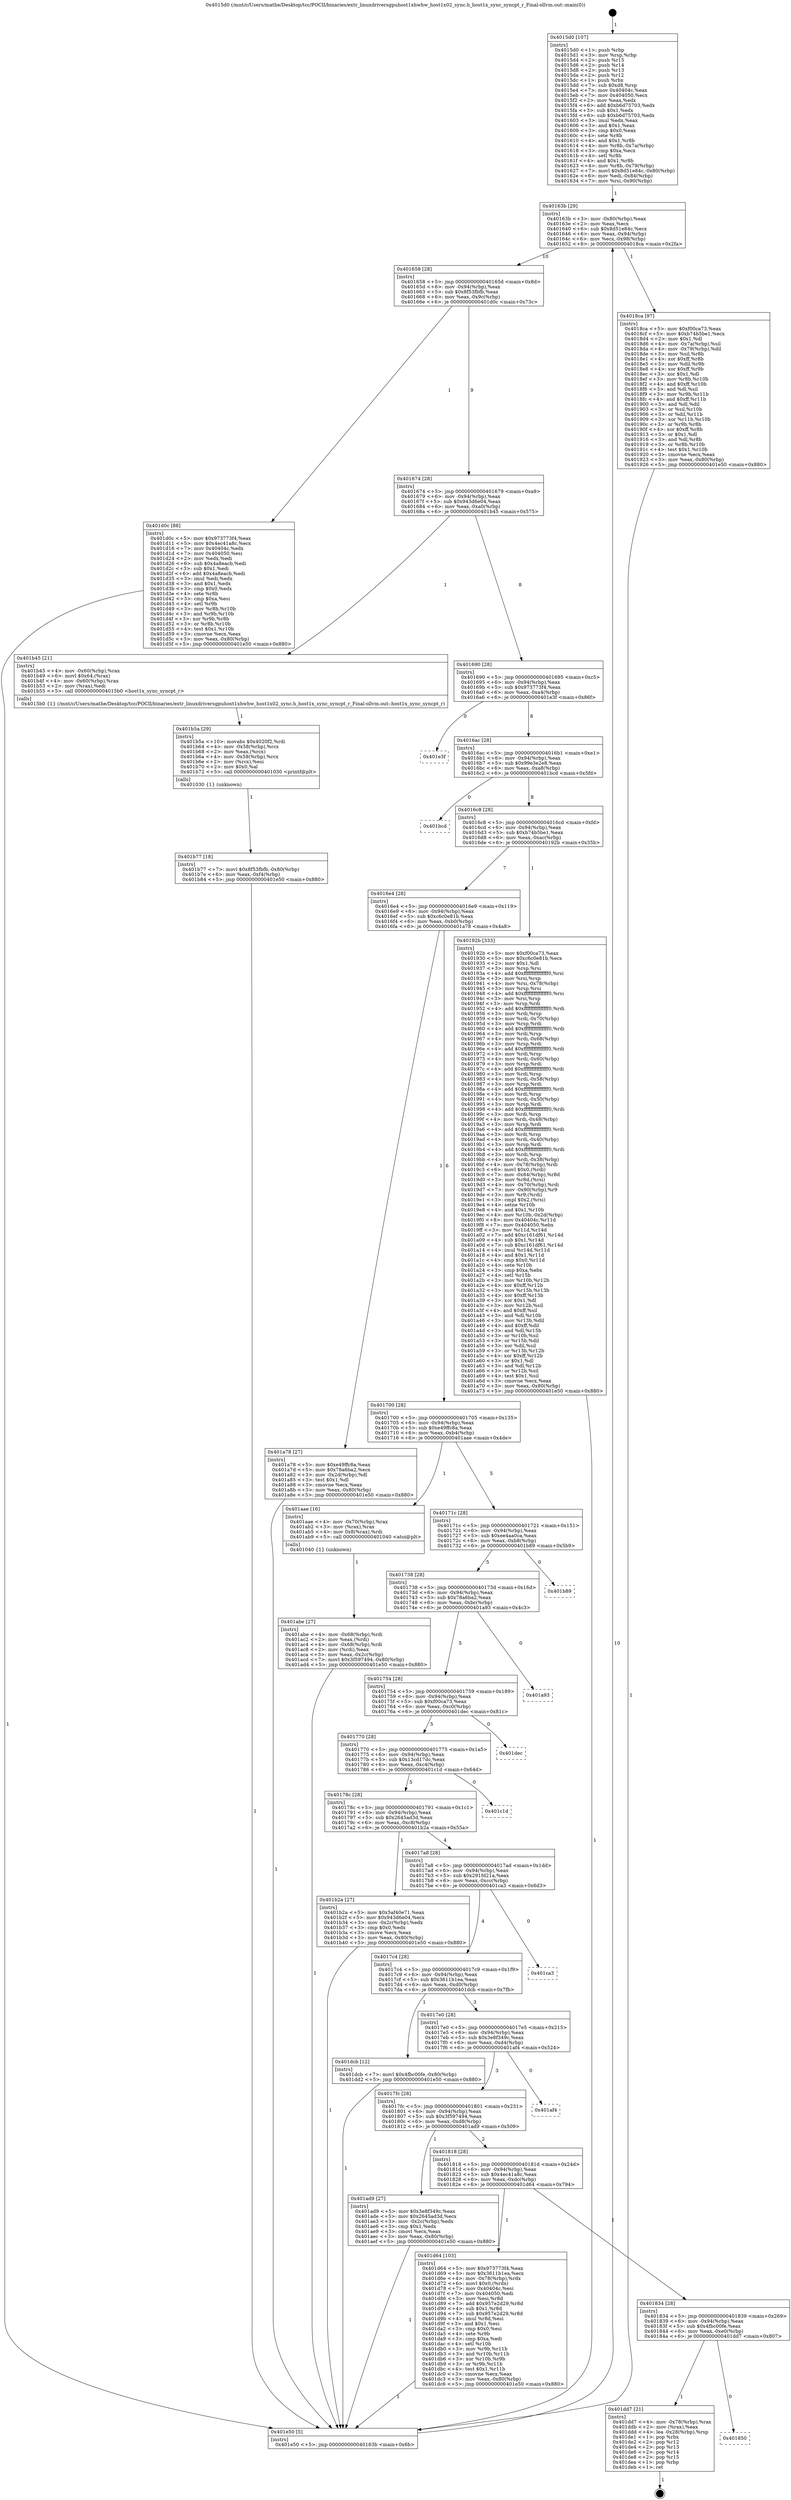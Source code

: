 digraph "0x4015d0" {
  label = "0x4015d0 (/mnt/c/Users/mathe/Desktop/tcc/POCII/binaries/extr_linuxdriversgpuhost1xhwhw_host1x02_sync.h_host1x_sync_syncpt_r_Final-ollvm.out::main(0))"
  labelloc = "t"
  node[shape=record]

  Entry [label="",width=0.3,height=0.3,shape=circle,fillcolor=black,style=filled]
  "0x40163b" [label="{
     0x40163b [29]\l
     | [instrs]\l
     &nbsp;&nbsp;0x40163b \<+3\>: mov -0x80(%rbp),%eax\l
     &nbsp;&nbsp;0x40163e \<+2\>: mov %eax,%ecx\l
     &nbsp;&nbsp;0x401640 \<+6\>: sub $0x8d51e84c,%ecx\l
     &nbsp;&nbsp;0x401646 \<+6\>: mov %eax,-0x94(%rbp)\l
     &nbsp;&nbsp;0x40164c \<+6\>: mov %ecx,-0x98(%rbp)\l
     &nbsp;&nbsp;0x401652 \<+6\>: je 00000000004018ca \<main+0x2fa\>\l
  }"]
  "0x4018ca" [label="{
     0x4018ca [97]\l
     | [instrs]\l
     &nbsp;&nbsp;0x4018ca \<+5\>: mov $0xf00ca73,%eax\l
     &nbsp;&nbsp;0x4018cf \<+5\>: mov $0xb74b5be1,%ecx\l
     &nbsp;&nbsp;0x4018d4 \<+2\>: mov $0x1,%dl\l
     &nbsp;&nbsp;0x4018d6 \<+4\>: mov -0x7a(%rbp),%sil\l
     &nbsp;&nbsp;0x4018da \<+4\>: mov -0x79(%rbp),%dil\l
     &nbsp;&nbsp;0x4018de \<+3\>: mov %sil,%r8b\l
     &nbsp;&nbsp;0x4018e1 \<+4\>: xor $0xff,%r8b\l
     &nbsp;&nbsp;0x4018e5 \<+3\>: mov %dil,%r9b\l
     &nbsp;&nbsp;0x4018e8 \<+4\>: xor $0xff,%r9b\l
     &nbsp;&nbsp;0x4018ec \<+3\>: xor $0x1,%dl\l
     &nbsp;&nbsp;0x4018ef \<+3\>: mov %r8b,%r10b\l
     &nbsp;&nbsp;0x4018f2 \<+4\>: and $0xff,%r10b\l
     &nbsp;&nbsp;0x4018f6 \<+3\>: and %dl,%sil\l
     &nbsp;&nbsp;0x4018f9 \<+3\>: mov %r9b,%r11b\l
     &nbsp;&nbsp;0x4018fc \<+4\>: and $0xff,%r11b\l
     &nbsp;&nbsp;0x401900 \<+3\>: and %dl,%dil\l
     &nbsp;&nbsp;0x401903 \<+3\>: or %sil,%r10b\l
     &nbsp;&nbsp;0x401906 \<+3\>: or %dil,%r11b\l
     &nbsp;&nbsp;0x401909 \<+3\>: xor %r11b,%r10b\l
     &nbsp;&nbsp;0x40190c \<+3\>: or %r9b,%r8b\l
     &nbsp;&nbsp;0x40190f \<+4\>: xor $0xff,%r8b\l
     &nbsp;&nbsp;0x401913 \<+3\>: or $0x1,%dl\l
     &nbsp;&nbsp;0x401916 \<+3\>: and %dl,%r8b\l
     &nbsp;&nbsp;0x401919 \<+3\>: or %r8b,%r10b\l
     &nbsp;&nbsp;0x40191c \<+4\>: test $0x1,%r10b\l
     &nbsp;&nbsp;0x401920 \<+3\>: cmovne %ecx,%eax\l
     &nbsp;&nbsp;0x401923 \<+3\>: mov %eax,-0x80(%rbp)\l
     &nbsp;&nbsp;0x401926 \<+5\>: jmp 0000000000401e50 \<main+0x880\>\l
  }"]
  "0x401658" [label="{
     0x401658 [28]\l
     | [instrs]\l
     &nbsp;&nbsp;0x401658 \<+5\>: jmp 000000000040165d \<main+0x8d\>\l
     &nbsp;&nbsp;0x40165d \<+6\>: mov -0x94(%rbp),%eax\l
     &nbsp;&nbsp;0x401663 \<+5\>: sub $0x8f53fbfb,%eax\l
     &nbsp;&nbsp;0x401668 \<+6\>: mov %eax,-0x9c(%rbp)\l
     &nbsp;&nbsp;0x40166e \<+6\>: je 0000000000401d0c \<main+0x73c\>\l
  }"]
  "0x401e50" [label="{
     0x401e50 [5]\l
     | [instrs]\l
     &nbsp;&nbsp;0x401e50 \<+5\>: jmp 000000000040163b \<main+0x6b\>\l
  }"]
  "0x4015d0" [label="{
     0x4015d0 [107]\l
     | [instrs]\l
     &nbsp;&nbsp;0x4015d0 \<+1\>: push %rbp\l
     &nbsp;&nbsp;0x4015d1 \<+3\>: mov %rsp,%rbp\l
     &nbsp;&nbsp;0x4015d4 \<+2\>: push %r15\l
     &nbsp;&nbsp;0x4015d6 \<+2\>: push %r14\l
     &nbsp;&nbsp;0x4015d8 \<+2\>: push %r13\l
     &nbsp;&nbsp;0x4015da \<+2\>: push %r12\l
     &nbsp;&nbsp;0x4015dc \<+1\>: push %rbx\l
     &nbsp;&nbsp;0x4015dd \<+7\>: sub $0xd8,%rsp\l
     &nbsp;&nbsp;0x4015e4 \<+7\>: mov 0x40404c,%eax\l
     &nbsp;&nbsp;0x4015eb \<+7\>: mov 0x404050,%ecx\l
     &nbsp;&nbsp;0x4015f2 \<+2\>: mov %eax,%edx\l
     &nbsp;&nbsp;0x4015f4 \<+6\>: add $0xb6d75703,%edx\l
     &nbsp;&nbsp;0x4015fa \<+3\>: sub $0x1,%edx\l
     &nbsp;&nbsp;0x4015fd \<+6\>: sub $0xb6d75703,%edx\l
     &nbsp;&nbsp;0x401603 \<+3\>: imul %edx,%eax\l
     &nbsp;&nbsp;0x401606 \<+3\>: and $0x1,%eax\l
     &nbsp;&nbsp;0x401609 \<+3\>: cmp $0x0,%eax\l
     &nbsp;&nbsp;0x40160c \<+4\>: sete %r8b\l
     &nbsp;&nbsp;0x401610 \<+4\>: and $0x1,%r8b\l
     &nbsp;&nbsp;0x401614 \<+4\>: mov %r8b,-0x7a(%rbp)\l
     &nbsp;&nbsp;0x401618 \<+3\>: cmp $0xa,%ecx\l
     &nbsp;&nbsp;0x40161b \<+4\>: setl %r8b\l
     &nbsp;&nbsp;0x40161f \<+4\>: and $0x1,%r8b\l
     &nbsp;&nbsp;0x401623 \<+4\>: mov %r8b,-0x79(%rbp)\l
     &nbsp;&nbsp;0x401627 \<+7\>: movl $0x8d51e84c,-0x80(%rbp)\l
     &nbsp;&nbsp;0x40162e \<+6\>: mov %edi,-0x84(%rbp)\l
     &nbsp;&nbsp;0x401634 \<+7\>: mov %rsi,-0x90(%rbp)\l
  }"]
  Exit [label="",width=0.3,height=0.3,shape=circle,fillcolor=black,style=filled,peripheries=2]
  "0x401d0c" [label="{
     0x401d0c [88]\l
     | [instrs]\l
     &nbsp;&nbsp;0x401d0c \<+5\>: mov $0x973773f4,%eax\l
     &nbsp;&nbsp;0x401d11 \<+5\>: mov $0x4ec41a8c,%ecx\l
     &nbsp;&nbsp;0x401d16 \<+7\>: mov 0x40404c,%edx\l
     &nbsp;&nbsp;0x401d1d \<+7\>: mov 0x404050,%esi\l
     &nbsp;&nbsp;0x401d24 \<+2\>: mov %edx,%edi\l
     &nbsp;&nbsp;0x401d26 \<+6\>: sub $0x4a8eacb,%edi\l
     &nbsp;&nbsp;0x401d2c \<+3\>: sub $0x1,%edi\l
     &nbsp;&nbsp;0x401d2f \<+6\>: add $0x4a8eacb,%edi\l
     &nbsp;&nbsp;0x401d35 \<+3\>: imul %edi,%edx\l
     &nbsp;&nbsp;0x401d38 \<+3\>: and $0x1,%edx\l
     &nbsp;&nbsp;0x401d3b \<+3\>: cmp $0x0,%edx\l
     &nbsp;&nbsp;0x401d3e \<+4\>: sete %r8b\l
     &nbsp;&nbsp;0x401d42 \<+3\>: cmp $0xa,%esi\l
     &nbsp;&nbsp;0x401d45 \<+4\>: setl %r9b\l
     &nbsp;&nbsp;0x401d49 \<+3\>: mov %r8b,%r10b\l
     &nbsp;&nbsp;0x401d4c \<+3\>: and %r9b,%r10b\l
     &nbsp;&nbsp;0x401d4f \<+3\>: xor %r9b,%r8b\l
     &nbsp;&nbsp;0x401d52 \<+3\>: or %r8b,%r10b\l
     &nbsp;&nbsp;0x401d55 \<+4\>: test $0x1,%r10b\l
     &nbsp;&nbsp;0x401d59 \<+3\>: cmovne %ecx,%eax\l
     &nbsp;&nbsp;0x401d5c \<+3\>: mov %eax,-0x80(%rbp)\l
     &nbsp;&nbsp;0x401d5f \<+5\>: jmp 0000000000401e50 \<main+0x880\>\l
  }"]
  "0x401674" [label="{
     0x401674 [28]\l
     | [instrs]\l
     &nbsp;&nbsp;0x401674 \<+5\>: jmp 0000000000401679 \<main+0xa9\>\l
     &nbsp;&nbsp;0x401679 \<+6\>: mov -0x94(%rbp),%eax\l
     &nbsp;&nbsp;0x40167f \<+5\>: sub $0x943d6e04,%eax\l
     &nbsp;&nbsp;0x401684 \<+6\>: mov %eax,-0xa0(%rbp)\l
     &nbsp;&nbsp;0x40168a \<+6\>: je 0000000000401b45 \<main+0x575\>\l
  }"]
  "0x401850" [label="{
     0x401850\l
  }", style=dashed]
  "0x401b45" [label="{
     0x401b45 [21]\l
     | [instrs]\l
     &nbsp;&nbsp;0x401b45 \<+4\>: mov -0x60(%rbp),%rax\l
     &nbsp;&nbsp;0x401b49 \<+6\>: movl $0x64,(%rax)\l
     &nbsp;&nbsp;0x401b4f \<+4\>: mov -0x60(%rbp),%rax\l
     &nbsp;&nbsp;0x401b53 \<+2\>: mov (%rax),%edi\l
     &nbsp;&nbsp;0x401b55 \<+5\>: call 00000000004015b0 \<host1x_sync_syncpt_r\>\l
     | [calls]\l
     &nbsp;&nbsp;0x4015b0 \{1\} (/mnt/c/Users/mathe/Desktop/tcc/POCII/binaries/extr_linuxdriversgpuhost1xhwhw_host1x02_sync.h_host1x_sync_syncpt_r_Final-ollvm.out::host1x_sync_syncpt_r)\l
  }"]
  "0x401690" [label="{
     0x401690 [28]\l
     | [instrs]\l
     &nbsp;&nbsp;0x401690 \<+5\>: jmp 0000000000401695 \<main+0xc5\>\l
     &nbsp;&nbsp;0x401695 \<+6\>: mov -0x94(%rbp),%eax\l
     &nbsp;&nbsp;0x40169b \<+5\>: sub $0x973773f4,%eax\l
     &nbsp;&nbsp;0x4016a0 \<+6\>: mov %eax,-0xa4(%rbp)\l
     &nbsp;&nbsp;0x4016a6 \<+6\>: je 0000000000401e3f \<main+0x86f\>\l
  }"]
  "0x401dd7" [label="{
     0x401dd7 [21]\l
     | [instrs]\l
     &nbsp;&nbsp;0x401dd7 \<+4\>: mov -0x78(%rbp),%rax\l
     &nbsp;&nbsp;0x401ddb \<+2\>: mov (%rax),%eax\l
     &nbsp;&nbsp;0x401ddd \<+4\>: lea -0x28(%rbp),%rsp\l
     &nbsp;&nbsp;0x401de1 \<+1\>: pop %rbx\l
     &nbsp;&nbsp;0x401de2 \<+2\>: pop %r12\l
     &nbsp;&nbsp;0x401de4 \<+2\>: pop %r13\l
     &nbsp;&nbsp;0x401de6 \<+2\>: pop %r14\l
     &nbsp;&nbsp;0x401de8 \<+2\>: pop %r15\l
     &nbsp;&nbsp;0x401dea \<+1\>: pop %rbp\l
     &nbsp;&nbsp;0x401deb \<+1\>: ret\l
  }"]
  "0x401e3f" [label="{
     0x401e3f\l
  }", style=dashed]
  "0x4016ac" [label="{
     0x4016ac [28]\l
     | [instrs]\l
     &nbsp;&nbsp;0x4016ac \<+5\>: jmp 00000000004016b1 \<main+0xe1\>\l
     &nbsp;&nbsp;0x4016b1 \<+6\>: mov -0x94(%rbp),%eax\l
     &nbsp;&nbsp;0x4016b7 \<+5\>: sub $0x99e3e2e8,%eax\l
     &nbsp;&nbsp;0x4016bc \<+6\>: mov %eax,-0xa8(%rbp)\l
     &nbsp;&nbsp;0x4016c2 \<+6\>: je 0000000000401bcd \<main+0x5fd\>\l
  }"]
  "0x401834" [label="{
     0x401834 [28]\l
     | [instrs]\l
     &nbsp;&nbsp;0x401834 \<+5\>: jmp 0000000000401839 \<main+0x269\>\l
     &nbsp;&nbsp;0x401839 \<+6\>: mov -0x94(%rbp),%eax\l
     &nbsp;&nbsp;0x40183f \<+5\>: sub $0x4fbc00fe,%eax\l
     &nbsp;&nbsp;0x401844 \<+6\>: mov %eax,-0xe0(%rbp)\l
     &nbsp;&nbsp;0x40184a \<+6\>: je 0000000000401dd7 \<main+0x807\>\l
  }"]
  "0x401bcd" [label="{
     0x401bcd\l
  }", style=dashed]
  "0x4016c8" [label="{
     0x4016c8 [28]\l
     | [instrs]\l
     &nbsp;&nbsp;0x4016c8 \<+5\>: jmp 00000000004016cd \<main+0xfd\>\l
     &nbsp;&nbsp;0x4016cd \<+6\>: mov -0x94(%rbp),%eax\l
     &nbsp;&nbsp;0x4016d3 \<+5\>: sub $0xb74b5be1,%eax\l
     &nbsp;&nbsp;0x4016d8 \<+6\>: mov %eax,-0xac(%rbp)\l
     &nbsp;&nbsp;0x4016de \<+6\>: je 000000000040192b \<main+0x35b\>\l
  }"]
  "0x401d64" [label="{
     0x401d64 [103]\l
     | [instrs]\l
     &nbsp;&nbsp;0x401d64 \<+5\>: mov $0x973773f4,%eax\l
     &nbsp;&nbsp;0x401d69 \<+5\>: mov $0x3611b1ea,%ecx\l
     &nbsp;&nbsp;0x401d6e \<+4\>: mov -0x78(%rbp),%rdx\l
     &nbsp;&nbsp;0x401d72 \<+6\>: movl $0x0,(%rdx)\l
     &nbsp;&nbsp;0x401d78 \<+7\>: mov 0x40404c,%esi\l
     &nbsp;&nbsp;0x401d7f \<+7\>: mov 0x404050,%edi\l
     &nbsp;&nbsp;0x401d86 \<+3\>: mov %esi,%r8d\l
     &nbsp;&nbsp;0x401d89 \<+7\>: add $0x957e2d29,%r8d\l
     &nbsp;&nbsp;0x401d90 \<+4\>: sub $0x1,%r8d\l
     &nbsp;&nbsp;0x401d94 \<+7\>: sub $0x957e2d29,%r8d\l
     &nbsp;&nbsp;0x401d9b \<+4\>: imul %r8d,%esi\l
     &nbsp;&nbsp;0x401d9f \<+3\>: and $0x1,%esi\l
     &nbsp;&nbsp;0x401da2 \<+3\>: cmp $0x0,%esi\l
     &nbsp;&nbsp;0x401da5 \<+4\>: sete %r9b\l
     &nbsp;&nbsp;0x401da9 \<+3\>: cmp $0xa,%edi\l
     &nbsp;&nbsp;0x401dac \<+4\>: setl %r10b\l
     &nbsp;&nbsp;0x401db0 \<+3\>: mov %r9b,%r11b\l
     &nbsp;&nbsp;0x401db3 \<+3\>: and %r10b,%r11b\l
     &nbsp;&nbsp;0x401db6 \<+3\>: xor %r10b,%r9b\l
     &nbsp;&nbsp;0x401db9 \<+3\>: or %r9b,%r11b\l
     &nbsp;&nbsp;0x401dbc \<+4\>: test $0x1,%r11b\l
     &nbsp;&nbsp;0x401dc0 \<+3\>: cmovne %ecx,%eax\l
     &nbsp;&nbsp;0x401dc3 \<+3\>: mov %eax,-0x80(%rbp)\l
     &nbsp;&nbsp;0x401dc6 \<+5\>: jmp 0000000000401e50 \<main+0x880\>\l
  }"]
  "0x40192b" [label="{
     0x40192b [333]\l
     | [instrs]\l
     &nbsp;&nbsp;0x40192b \<+5\>: mov $0xf00ca73,%eax\l
     &nbsp;&nbsp;0x401930 \<+5\>: mov $0xc6c0e81b,%ecx\l
     &nbsp;&nbsp;0x401935 \<+2\>: mov $0x1,%dl\l
     &nbsp;&nbsp;0x401937 \<+3\>: mov %rsp,%rsi\l
     &nbsp;&nbsp;0x40193a \<+4\>: add $0xfffffffffffffff0,%rsi\l
     &nbsp;&nbsp;0x40193e \<+3\>: mov %rsi,%rsp\l
     &nbsp;&nbsp;0x401941 \<+4\>: mov %rsi,-0x78(%rbp)\l
     &nbsp;&nbsp;0x401945 \<+3\>: mov %rsp,%rsi\l
     &nbsp;&nbsp;0x401948 \<+4\>: add $0xfffffffffffffff0,%rsi\l
     &nbsp;&nbsp;0x40194c \<+3\>: mov %rsi,%rsp\l
     &nbsp;&nbsp;0x40194f \<+3\>: mov %rsp,%rdi\l
     &nbsp;&nbsp;0x401952 \<+4\>: add $0xfffffffffffffff0,%rdi\l
     &nbsp;&nbsp;0x401956 \<+3\>: mov %rdi,%rsp\l
     &nbsp;&nbsp;0x401959 \<+4\>: mov %rdi,-0x70(%rbp)\l
     &nbsp;&nbsp;0x40195d \<+3\>: mov %rsp,%rdi\l
     &nbsp;&nbsp;0x401960 \<+4\>: add $0xfffffffffffffff0,%rdi\l
     &nbsp;&nbsp;0x401964 \<+3\>: mov %rdi,%rsp\l
     &nbsp;&nbsp;0x401967 \<+4\>: mov %rdi,-0x68(%rbp)\l
     &nbsp;&nbsp;0x40196b \<+3\>: mov %rsp,%rdi\l
     &nbsp;&nbsp;0x40196e \<+4\>: add $0xfffffffffffffff0,%rdi\l
     &nbsp;&nbsp;0x401972 \<+3\>: mov %rdi,%rsp\l
     &nbsp;&nbsp;0x401975 \<+4\>: mov %rdi,-0x60(%rbp)\l
     &nbsp;&nbsp;0x401979 \<+3\>: mov %rsp,%rdi\l
     &nbsp;&nbsp;0x40197c \<+4\>: add $0xfffffffffffffff0,%rdi\l
     &nbsp;&nbsp;0x401980 \<+3\>: mov %rdi,%rsp\l
     &nbsp;&nbsp;0x401983 \<+4\>: mov %rdi,-0x58(%rbp)\l
     &nbsp;&nbsp;0x401987 \<+3\>: mov %rsp,%rdi\l
     &nbsp;&nbsp;0x40198a \<+4\>: add $0xfffffffffffffff0,%rdi\l
     &nbsp;&nbsp;0x40198e \<+3\>: mov %rdi,%rsp\l
     &nbsp;&nbsp;0x401991 \<+4\>: mov %rdi,-0x50(%rbp)\l
     &nbsp;&nbsp;0x401995 \<+3\>: mov %rsp,%rdi\l
     &nbsp;&nbsp;0x401998 \<+4\>: add $0xfffffffffffffff0,%rdi\l
     &nbsp;&nbsp;0x40199c \<+3\>: mov %rdi,%rsp\l
     &nbsp;&nbsp;0x40199f \<+4\>: mov %rdi,-0x48(%rbp)\l
     &nbsp;&nbsp;0x4019a3 \<+3\>: mov %rsp,%rdi\l
     &nbsp;&nbsp;0x4019a6 \<+4\>: add $0xfffffffffffffff0,%rdi\l
     &nbsp;&nbsp;0x4019aa \<+3\>: mov %rdi,%rsp\l
     &nbsp;&nbsp;0x4019ad \<+4\>: mov %rdi,-0x40(%rbp)\l
     &nbsp;&nbsp;0x4019b1 \<+3\>: mov %rsp,%rdi\l
     &nbsp;&nbsp;0x4019b4 \<+4\>: add $0xfffffffffffffff0,%rdi\l
     &nbsp;&nbsp;0x4019b8 \<+3\>: mov %rdi,%rsp\l
     &nbsp;&nbsp;0x4019bb \<+4\>: mov %rdi,-0x38(%rbp)\l
     &nbsp;&nbsp;0x4019bf \<+4\>: mov -0x78(%rbp),%rdi\l
     &nbsp;&nbsp;0x4019c3 \<+6\>: movl $0x0,(%rdi)\l
     &nbsp;&nbsp;0x4019c9 \<+7\>: mov -0x84(%rbp),%r8d\l
     &nbsp;&nbsp;0x4019d0 \<+3\>: mov %r8d,(%rsi)\l
     &nbsp;&nbsp;0x4019d3 \<+4\>: mov -0x70(%rbp),%rdi\l
     &nbsp;&nbsp;0x4019d7 \<+7\>: mov -0x90(%rbp),%r9\l
     &nbsp;&nbsp;0x4019de \<+3\>: mov %r9,(%rdi)\l
     &nbsp;&nbsp;0x4019e1 \<+3\>: cmpl $0x2,(%rsi)\l
     &nbsp;&nbsp;0x4019e4 \<+4\>: setne %r10b\l
     &nbsp;&nbsp;0x4019e8 \<+4\>: and $0x1,%r10b\l
     &nbsp;&nbsp;0x4019ec \<+4\>: mov %r10b,-0x2d(%rbp)\l
     &nbsp;&nbsp;0x4019f0 \<+8\>: mov 0x40404c,%r11d\l
     &nbsp;&nbsp;0x4019f8 \<+7\>: mov 0x404050,%ebx\l
     &nbsp;&nbsp;0x4019ff \<+3\>: mov %r11d,%r14d\l
     &nbsp;&nbsp;0x401a02 \<+7\>: add $0xc161df61,%r14d\l
     &nbsp;&nbsp;0x401a09 \<+4\>: sub $0x1,%r14d\l
     &nbsp;&nbsp;0x401a0d \<+7\>: sub $0xc161df61,%r14d\l
     &nbsp;&nbsp;0x401a14 \<+4\>: imul %r14d,%r11d\l
     &nbsp;&nbsp;0x401a18 \<+4\>: and $0x1,%r11d\l
     &nbsp;&nbsp;0x401a1c \<+4\>: cmp $0x0,%r11d\l
     &nbsp;&nbsp;0x401a20 \<+4\>: sete %r10b\l
     &nbsp;&nbsp;0x401a24 \<+3\>: cmp $0xa,%ebx\l
     &nbsp;&nbsp;0x401a27 \<+4\>: setl %r15b\l
     &nbsp;&nbsp;0x401a2b \<+3\>: mov %r10b,%r12b\l
     &nbsp;&nbsp;0x401a2e \<+4\>: xor $0xff,%r12b\l
     &nbsp;&nbsp;0x401a32 \<+3\>: mov %r15b,%r13b\l
     &nbsp;&nbsp;0x401a35 \<+4\>: xor $0xff,%r13b\l
     &nbsp;&nbsp;0x401a39 \<+3\>: xor $0x1,%dl\l
     &nbsp;&nbsp;0x401a3c \<+3\>: mov %r12b,%sil\l
     &nbsp;&nbsp;0x401a3f \<+4\>: and $0xff,%sil\l
     &nbsp;&nbsp;0x401a43 \<+3\>: and %dl,%r10b\l
     &nbsp;&nbsp;0x401a46 \<+3\>: mov %r13b,%dil\l
     &nbsp;&nbsp;0x401a49 \<+4\>: and $0xff,%dil\l
     &nbsp;&nbsp;0x401a4d \<+3\>: and %dl,%r15b\l
     &nbsp;&nbsp;0x401a50 \<+3\>: or %r10b,%sil\l
     &nbsp;&nbsp;0x401a53 \<+3\>: or %r15b,%dil\l
     &nbsp;&nbsp;0x401a56 \<+3\>: xor %dil,%sil\l
     &nbsp;&nbsp;0x401a59 \<+3\>: or %r13b,%r12b\l
     &nbsp;&nbsp;0x401a5c \<+4\>: xor $0xff,%r12b\l
     &nbsp;&nbsp;0x401a60 \<+3\>: or $0x1,%dl\l
     &nbsp;&nbsp;0x401a63 \<+3\>: and %dl,%r12b\l
     &nbsp;&nbsp;0x401a66 \<+3\>: or %r12b,%sil\l
     &nbsp;&nbsp;0x401a69 \<+4\>: test $0x1,%sil\l
     &nbsp;&nbsp;0x401a6d \<+3\>: cmovne %ecx,%eax\l
     &nbsp;&nbsp;0x401a70 \<+3\>: mov %eax,-0x80(%rbp)\l
     &nbsp;&nbsp;0x401a73 \<+5\>: jmp 0000000000401e50 \<main+0x880\>\l
  }"]
  "0x4016e4" [label="{
     0x4016e4 [28]\l
     | [instrs]\l
     &nbsp;&nbsp;0x4016e4 \<+5\>: jmp 00000000004016e9 \<main+0x119\>\l
     &nbsp;&nbsp;0x4016e9 \<+6\>: mov -0x94(%rbp),%eax\l
     &nbsp;&nbsp;0x4016ef \<+5\>: sub $0xc6c0e81b,%eax\l
     &nbsp;&nbsp;0x4016f4 \<+6\>: mov %eax,-0xb0(%rbp)\l
     &nbsp;&nbsp;0x4016fa \<+6\>: je 0000000000401a78 \<main+0x4a8\>\l
  }"]
  "0x401b77" [label="{
     0x401b77 [18]\l
     | [instrs]\l
     &nbsp;&nbsp;0x401b77 \<+7\>: movl $0x8f53fbfb,-0x80(%rbp)\l
     &nbsp;&nbsp;0x401b7e \<+6\>: mov %eax,-0xf4(%rbp)\l
     &nbsp;&nbsp;0x401b84 \<+5\>: jmp 0000000000401e50 \<main+0x880\>\l
  }"]
  "0x401b5a" [label="{
     0x401b5a [29]\l
     | [instrs]\l
     &nbsp;&nbsp;0x401b5a \<+10\>: movabs $0x4020f2,%rdi\l
     &nbsp;&nbsp;0x401b64 \<+4\>: mov -0x58(%rbp),%rcx\l
     &nbsp;&nbsp;0x401b68 \<+2\>: mov %eax,(%rcx)\l
     &nbsp;&nbsp;0x401b6a \<+4\>: mov -0x58(%rbp),%rcx\l
     &nbsp;&nbsp;0x401b6e \<+2\>: mov (%rcx),%esi\l
     &nbsp;&nbsp;0x401b70 \<+2\>: mov $0x0,%al\l
     &nbsp;&nbsp;0x401b72 \<+5\>: call 0000000000401030 \<printf@plt\>\l
     | [calls]\l
     &nbsp;&nbsp;0x401030 \{1\} (unknown)\l
  }"]
  "0x401a78" [label="{
     0x401a78 [27]\l
     | [instrs]\l
     &nbsp;&nbsp;0x401a78 \<+5\>: mov $0xe49ffc8a,%eax\l
     &nbsp;&nbsp;0x401a7d \<+5\>: mov $0x78a6ba2,%ecx\l
     &nbsp;&nbsp;0x401a82 \<+3\>: mov -0x2d(%rbp),%dl\l
     &nbsp;&nbsp;0x401a85 \<+3\>: test $0x1,%dl\l
     &nbsp;&nbsp;0x401a88 \<+3\>: cmovne %ecx,%eax\l
     &nbsp;&nbsp;0x401a8b \<+3\>: mov %eax,-0x80(%rbp)\l
     &nbsp;&nbsp;0x401a8e \<+5\>: jmp 0000000000401e50 \<main+0x880\>\l
  }"]
  "0x401700" [label="{
     0x401700 [28]\l
     | [instrs]\l
     &nbsp;&nbsp;0x401700 \<+5\>: jmp 0000000000401705 \<main+0x135\>\l
     &nbsp;&nbsp;0x401705 \<+6\>: mov -0x94(%rbp),%eax\l
     &nbsp;&nbsp;0x40170b \<+5\>: sub $0xe49ffc8a,%eax\l
     &nbsp;&nbsp;0x401710 \<+6\>: mov %eax,-0xb4(%rbp)\l
     &nbsp;&nbsp;0x401716 \<+6\>: je 0000000000401aae \<main+0x4de\>\l
  }"]
  "0x401818" [label="{
     0x401818 [28]\l
     | [instrs]\l
     &nbsp;&nbsp;0x401818 \<+5\>: jmp 000000000040181d \<main+0x24d\>\l
     &nbsp;&nbsp;0x40181d \<+6\>: mov -0x94(%rbp),%eax\l
     &nbsp;&nbsp;0x401823 \<+5\>: sub $0x4ec41a8c,%eax\l
     &nbsp;&nbsp;0x401828 \<+6\>: mov %eax,-0xdc(%rbp)\l
     &nbsp;&nbsp;0x40182e \<+6\>: je 0000000000401d64 \<main+0x794\>\l
  }"]
  "0x401aae" [label="{
     0x401aae [16]\l
     | [instrs]\l
     &nbsp;&nbsp;0x401aae \<+4\>: mov -0x70(%rbp),%rax\l
     &nbsp;&nbsp;0x401ab2 \<+3\>: mov (%rax),%rax\l
     &nbsp;&nbsp;0x401ab5 \<+4\>: mov 0x8(%rax),%rdi\l
     &nbsp;&nbsp;0x401ab9 \<+5\>: call 0000000000401040 \<atoi@plt\>\l
     | [calls]\l
     &nbsp;&nbsp;0x401040 \{1\} (unknown)\l
  }"]
  "0x40171c" [label="{
     0x40171c [28]\l
     | [instrs]\l
     &nbsp;&nbsp;0x40171c \<+5\>: jmp 0000000000401721 \<main+0x151\>\l
     &nbsp;&nbsp;0x401721 \<+6\>: mov -0x94(%rbp),%eax\l
     &nbsp;&nbsp;0x401727 \<+5\>: sub $0xee4aa0ca,%eax\l
     &nbsp;&nbsp;0x40172c \<+6\>: mov %eax,-0xb8(%rbp)\l
     &nbsp;&nbsp;0x401732 \<+6\>: je 0000000000401b89 \<main+0x5b9\>\l
  }"]
  "0x401abe" [label="{
     0x401abe [27]\l
     | [instrs]\l
     &nbsp;&nbsp;0x401abe \<+4\>: mov -0x68(%rbp),%rdi\l
     &nbsp;&nbsp;0x401ac2 \<+2\>: mov %eax,(%rdi)\l
     &nbsp;&nbsp;0x401ac4 \<+4\>: mov -0x68(%rbp),%rdi\l
     &nbsp;&nbsp;0x401ac8 \<+2\>: mov (%rdi),%eax\l
     &nbsp;&nbsp;0x401aca \<+3\>: mov %eax,-0x2c(%rbp)\l
     &nbsp;&nbsp;0x401acd \<+7\>: movl $0x3f597494,-0x80(%rbp)\l
     &nbsp;&nbsp;0x401ad4 \<+5\>: jmp 0000000000401e50 \<main+0x880\>\l
  }"]
  "0x401ad9" [label="{
     0x401ad9 [27]\l
     | [instrs]\l
     &nbsp;&nbsp;0x401ad9 \<+5\>: mov $0x3e8f349c,%eax\l
     &nbsp;&nbsp;0x401ade \<+5\>: mov $0x2645ad3d,%ecx\l
     &nbsp;&nbsp;0x401ae3 \<+3\>: mov -0x2c(%rbp),%edx\l
     &nbsp;&nbsp;0x401ae6 \<+3\>: cmp $0x1,%edx\l
     &nbsp;&nbsp;0x401ae9 \<+3\>: cmovl %ecx,%eax\l
     &nbsp;&nbsp;0x401aec \<+3\>: mov %eax,-0x80(%rbp)\l
     &nbsp;&nbsp;0x401aef \<+5\>: jmp 0000000000401e50 \<main+0x880\>\l
  }"]
  "0x401b89" [label="{
     0x401b89\l
  }", style=dashed]
  "0x401738" [label="{
     0x401738 [28]\l
     | [instrs]\l
     &nbsp;&nbsp;0x401738 \<+5\>: jmp 000000000040173d \<main+0x16d\>\l
     &nbsp;&nbsp;0x40173d \<+6\>: mov -0x94(%rbp),%eax\l
     &nbsp;&nbsp;0x401743 \<+5\>: sub $0x78a6ba2,%eax\l
     &nbsp;&nbsp;0x401748 \<+6\>: mov %eax,-0xbc(%rbp)\l
     &nbsp;&nbsp;0x40174e \<+6\>: je 0000000000401a93 \<main+0x4c3\>\l
  }"]
  "0x4017fc" [label="{
     0x4017fc [28]\l
     | [instrs]\l
     &nbsp;&nbsp;0x4017fc \<+5\>: jmp 0000000000401801 \<main+0x231\>\l
     &nbsp;&nbsp;0x401801 \<+6\>: mov -0x94(%rbp),%eax\l
     &nbsp;&nbsp;0x401807 \<+5\>: sub $0x3f597494,%eax\l
     &nbsp;&nbsp;0x40180c \<+6\>: mov %eax,-0xd8(%rbp)\l
     &nbsp;&nbsp;0x401812 \<+6\>: je 0000000000401ad9 \<main+0x509\>\l
  }"]
  "0x401a93" [label="{
     0x401a93\l
  }", style=dashed]
  "0x401754" [label="{
     0x401754 [28]\l
     | [instrs]\l
     &nbsp;&nbsp;0x401754 \<+5\>: jmp 0000000000401759 \<main+0x189\>\l
     &nbsp;&nbsp;0x401759 \<+6\>: mov -0x94(%rbp),%eax\l
     &nbsp;&nbsp;0x40175f \<+5\>: sub $0xf00ca73,%eax\l
     &nbsp;&nbsp;0x401764 \<+6\>: mov %eax,-0xc0(%rbp)\l
     &nbsp;&nbsp;0x40176a \<+6\>: je 0000000000401dec \<main+0x81c\>\l
  }"]
  "0x401af4" [label="{
     0x401af4\l
  }", style=dashed]
  "0x401dec" [label="{
     0x401dec\l
  }", style=dashed]
  "0x401770" [label="{
     0x401770 [28]\l
     | [instrs]\l
     &nbsp;&nbsp;0x401770 \<+5\>: jmp 0000000000401775 \<main+0x1a5\>\l
     &nbsp;&nbsp;0x401775 \<+6\>: mov -0x94(%rbp),%eax\l
     &nbsp;&nbsp;0x40177b \<+5\>: sub $0x13cd17dc,%eax\l
     &nbsp;&nbsp;0x401780 \<+6\>: mov %eax,-0xc4(%rbp)\l
     &nbsp;&nbsp;0x401786 \<+6\>: je 0000000000401c1d \<main+0x64d\>\l
  }"]
  "0x4017e0" [label="{
     0x4017e0 [28]\l
     | [instrs]\l
     &nbsp;&nbsp;0x4017e0 \<+5\>: jmp 00000000004017e5 \<main+0x215\>\l
     &nbsp;&nbsp;0x4017e5 \<+6\>: mov -0x94(%rbp),%eax\l
     &nbsp;&nbsp;0x4017eb \<+5\>: sub $0x3e8f349c,%eax\l
     &nbsp;&nbsp;0x4017f0 \<+6\>: mov %eax,-0xd4(%rbp)\l
     &nbsp;&nbsp;0x4017f6 \<+6\>: je 0000000000401af4 \<main+0x524\>\l
  }"]
  "0x401c1d" [label="{
     0x401c1d\l
  }", style=dashed]
  "0x40178c" [label="{
     0x40178c [28]\l
     | [instrs]\l
     &nbsp;&nbsp;0x40178c \<+5\>: jmp 0000000000401791 \<main+0x1c1\>\l
     &nbsp;&nbsp;0x401791 \<+6\>: mov -0x94(%rbp),%eax\l
     &nbsp;&nbsp;0x401797 \<+5\>: sub $0x2645ad3d,%eax\l
     &nbsp;&nbsp;0x40179c \<+6\>: mov %eax,-0xc8(%rbp)\l
     &nbsp;&nbsp;0x4017a2 \<+6\>: je 0000000000401b2a \<main+0x55a\>\l
  }"]
  "0x401dcb" [label="{
     0x401dcb [12]\l
     | [instrs]\l
     &nbsp;&nbsp;0x401dcb \<+7\>: movl $0x4fbc00fe,-0x80(%rbp)\l
     &nbsp;&nbsp;0x401dd2 \<+5\>: jmp 0000000000401e50 \<main+0x880\>\l
  }"]
  "0x401b2a" [label="{
     0x401b2a [27]\l
     | [instrs]\l
     &nbsp;&nbsp;0x401b2a \<+5\>: mov $0x5af40e71,%eax\l
     &nbsp;&nbsp;0x401b2f \<+5\>: mov $0x943d6e04,%ecx\l
     &nbsp;&nbsp;0x401b34 \<+3\>: mov -0x2c(%rbp),%edx\l
     &nbsp;&nbsp;0x401b37 \<+3\>: cmp $0x0,%edx\l
     &nbsp;&nbsp;0x401b3a \<+3\>: cmove %ecx,%eax\l
     &nbsp;&nbsp;0x401b3d \<+3\>: mov %eax,-0x80(%rbp)\l
     &nbsp;&nbsp;0x401b40 \<+5\>: jmp 0000000000401e50 \<main+0x880\>\l
  }"]
  "0x4017a8" [label="{
     0x4017a8 [28]\l
     | [instrs]\l
     &nbsp;&nbsp;0x4017a8 \<+5\>: jmp 00000000004017ad \<main+0x1dd\>\l
     &nbsp;&nbsp;0x4017ad \<+6\>: mov -0x94(%rbp),%eax\l
     &nbsp;&nbsp;0x4017b3 \<+5\>: sub $0x291fd21a,%eax\l
     &nbsp;&nbsp;0x4017b8 \<+6\>: mov %eax,-0xcc(%rbp)\l
     &nbsp;&nbsp;0x4017be \<+6\>: je 0000000000401ca3 \<main+0x6d3\>\l
  }"]
  "0x4017c4" [label="{
     0x4017c4 [28]\l
     | [instrs]\l
     &nbsp;&nbsp;0x4017c4 \<+5\>: jmp 00000000004017c9 \<main+0x1f9\>\l
     &nbsp;&nbsp;0x4017c9 \<+6\>: mov -0x94(%rbp),%eax\l
     &nbsp;&nbsp;0x4017cf \<+5\>: sub $0x3611b1ea,%eax\l
     &nbsp;&nbsp;0x4017d4 \<+6\>: mov %eax,-0xd0(%rbp)\l
     &nbsp;&nbsp;0x4017da \<+6\>: je 0000000000401dcb \<main+0x7fb\>\l
  }"]
  "0x401ca3" [label="{
     0x401ca3\l
  }", style=dashed]
  Entry -> "0x4015d0" [label=" 1"]
  "0x40163b" -> "0x4018ca" [label=" 1"]
  "0x40163b" -> "0x401658" [label=" 10"]
  "0x4018ca" -> "0x401e50" [label=" 1"]
  "0x4015d0" -> "0x40163b" [label=" 1"]
  "0x401e50" -> "0x40163b" [label=" 10"]
  "0x401dd7" -> Exit [label=" 1"]
  "0x401658" -> "0x401d0c" [label=" 1"]
  "0x401658" -> "0x401674" [label=" 9"]
  "0x401834" -> "0x401850" [label=" 0"]
  "0x401674" -> "0x401b45" [label=" 1"]
  "0x401674" -> "0x401690" [label=" 8"]
  "0x401834" -> "0x401dd7" [label=" 1"]
  "0x401690" -> "0x401e3f" [label=" 0"]
  "0x401690" -> "0x4016ac" [label=" 8"]
  "0x401dcb" -> "0x401e50" [label=" 1"]
  "0x4016ac" -> "0x401bcd" [label=" 0"]
  "0x4016ac" -> "0x4016c8" [label=" 8"]
  "0x401d64" -> "0x401e50" [label=" 1"]
  "0x4016c8" -> "0x40192b" [label=" 1"]
  "0x4016c8" -> "0x4016e4" [label=" 7"]
  "0x401818" -> "0x401834" [label=" 1"]
  "0x40192b" -> "0x401e50" [label=" 1"]
  "0x401818" -> "0x401d64" [label=" 1"]
  "0x4016e4" -> "0x401a78" [label=" 1"]
  "0x4016e4" -> "0x401700" [label=" 6"]
  "0x401a78" -> "0x401e50" [label=" 1"]
  "0x401d0c" -> "0x401e50" [label=" 1"]
  "0x401700" -> "0x401aae" [label=" 1"]
  "0x401700" -> "0x40171c" [label=" 5"]
  "0x401aae" -> "0x401abe" [label=" 1"]
  "0x401abe" -> "0x401e50" [label=" 1"]
  "0x401b77" -> "0x401e50" [label=" 1"]
  "0x40171c" -> "0x401b89" [label=" 0"]
  "0x40171c" -> "0x401738" [label=" 5"]
  "0x401b5a" -> "0x401b77" [label=" 1"]
  "0x401738" -> "0x401a93" [label=" 0"]
  "0x401738" -> "0x401754" [label=" 5"]
  "0x401b2a" -> "0x401e50" [label=" 1"]
  "0x401754" -> "0x401dec" [label=" 0"]
  "0x401754" -> "0x401770" [label=" 5"]
  "0x401ad9" -> "0x401e50" [label=" 1"]
  "0x401770" -> "0x401c1d" [label=" 0"]
  "0x401770" -> "0x40178c" [label=" 5"]
  "0x4017fc" -> "0x401ad9" [label=" 1"]
  "0x40178c" -> "0x401b2a" [label=" 1"]
  "0x40178c" -> "0x4017a8" [label=" 4"]
  "0x401b45" -> "0x401b5a" [label=" 1"]
  "0x4017a8" -> "0x401ca3" [label=" 0"]
  "0x4017a8" -> "0x4017c4" [label=" 4"]
  "0x4017e0" -> "0x4017fc" [label=" 3"]
  "0x4017c4" -> "0x401dcb" [label=" 1"]
  "0x4017c4" -> "0x4017e0" [label=" 3"]
  "0x4017fc" -> "0x401818" [label=" 2"]
  "0x4017e0" -> "0x401af4" [label=" 0"]
}
